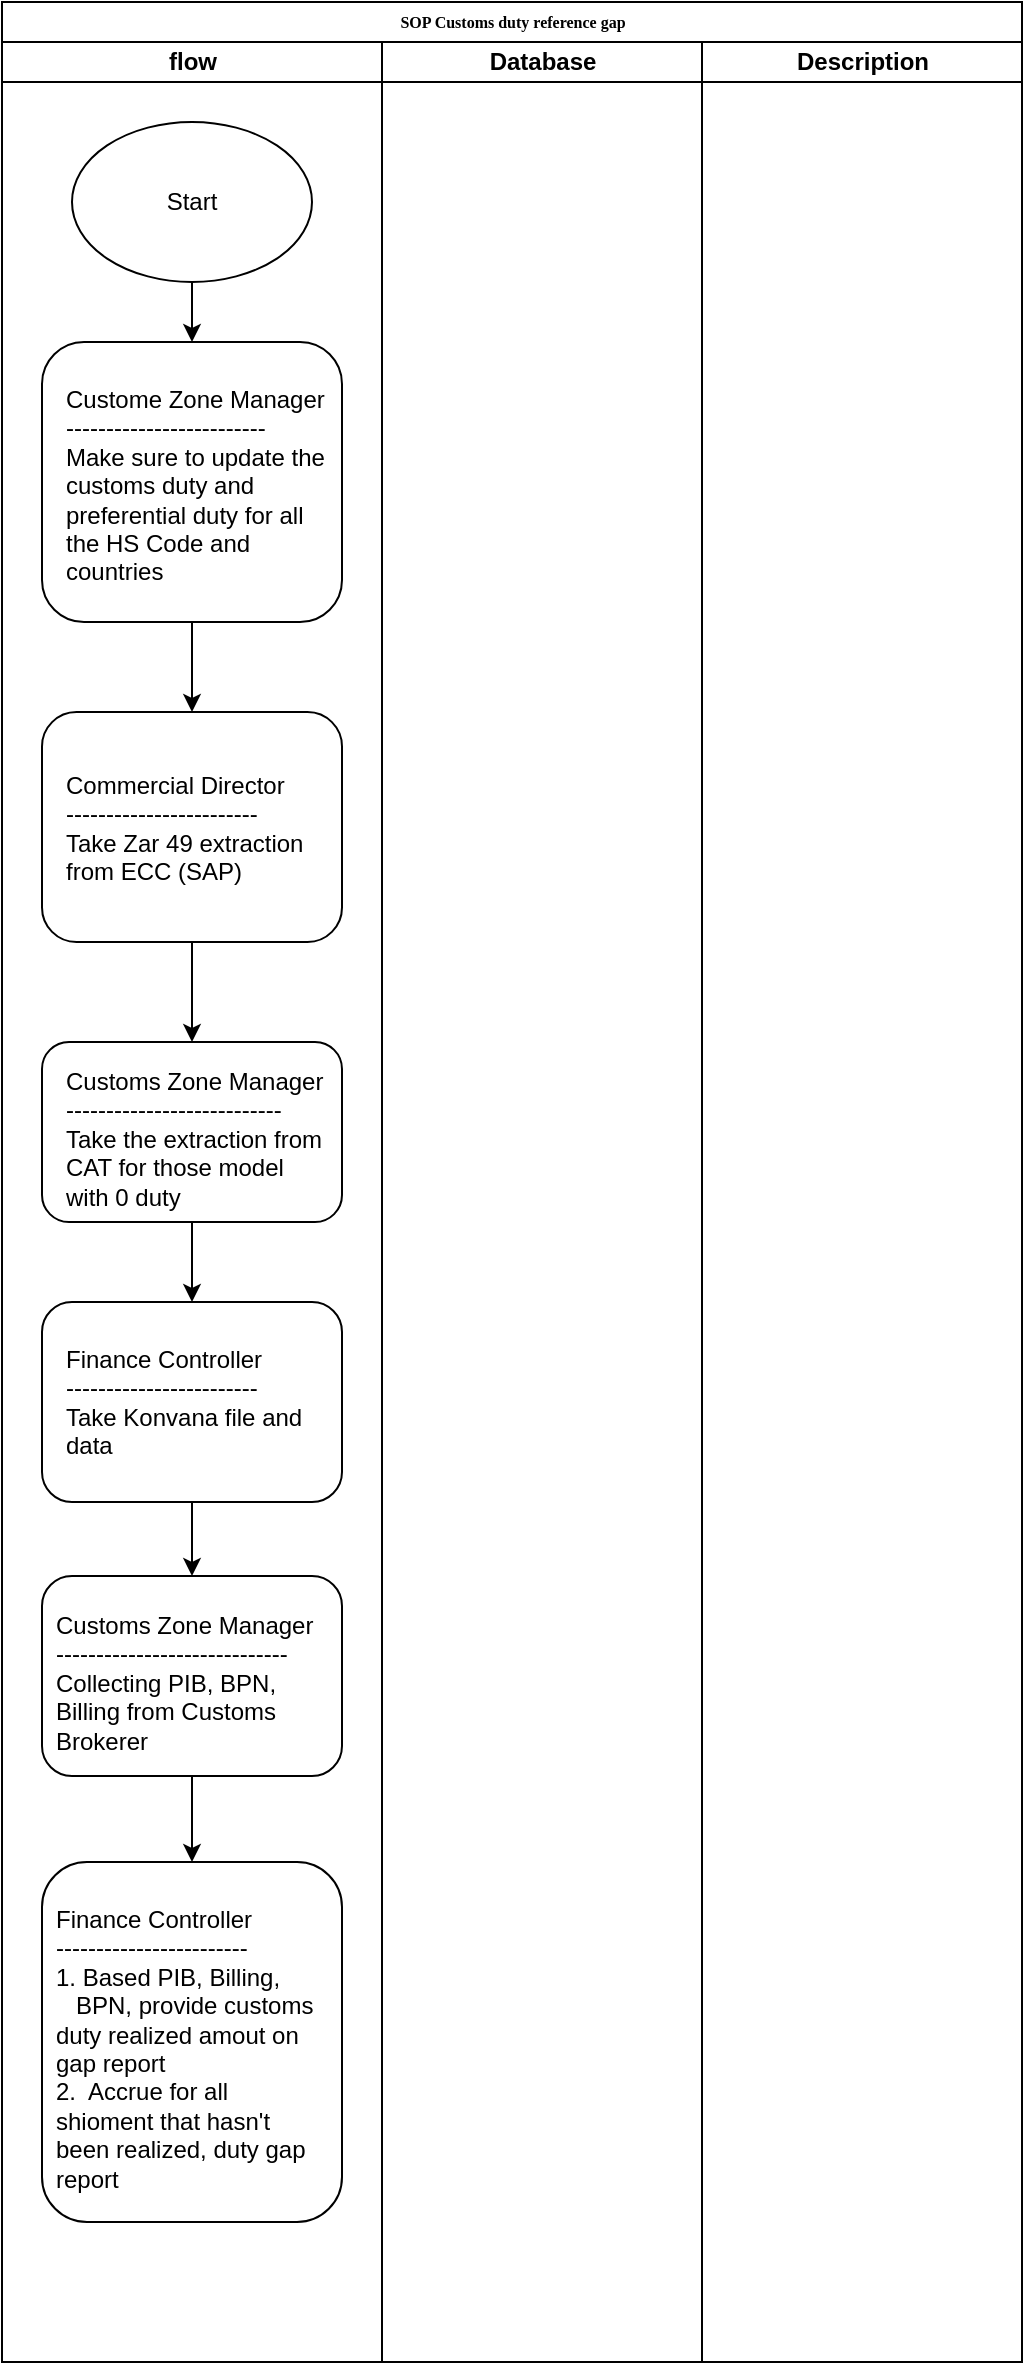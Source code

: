 <mxfile version="12.3.3" type="github" pages="1">
  <diagram name="Page-1" id="74e2e168-ea6b-b213-b513-2b3c1d86103e">
    <mxGraphModel dx="1038" dy="-265" grid="1" gridSize="10" guides="1" tooltips="1" connect="1" arrows="1" fold="1" page="1" pageScale="1" pageWidth="1100" pageHeight="850" background="#ffffff" math="0" shadow="0">
      <root>
        <mxCell id="0"/>
        <mxCell id="1" parent="0"/>
        <mxCell id="L5OPisyhlvLee5xW57fV-12" value="SOP Customs duty reference gap" style="swimlane;html=1;childLayout=stackLayout;startSize=20;rounded=0;shadow=0;labelBackgroundColor=none;strokeWidth=1;fontFamily=Verdana;fontSize=8;align=center;" vertex="1" parent="1">
          <mxGeometry x="70" y="870" width="510" height="1180" as="geometry"/>
        </mxCell>
        <mxCell id="L5OPisyhlvLee5xW57fV-13" value="flow" style="swimlane;html=1;startSize=20;" vertex="1" parent="L5OPisyhlvLee5xW57fV-12">
          <mxGeometry y="20" width="190" height="1160" as="geometry"/>
        </mxCell>
        <mxCell id="L5OPisyhlvLee5xW57fV-31" value="" style="edgeStyle=orthogonalEdgeStyle;rounded=0;orthogonalLoop=1;jettySize=auto;html=1;entryX=0.5;entryY=0;entryDx=0;entryDy=0;" edge="1" parent="L5OPisyhlvLee5xW57fV-13" source="L5OPisyhlvLee5xW57fV-14" target="L5OPisyhlvLee5xW57fV-15">
          <mxGeometry relative="1" as="geometry"/>
        </mxCell>
        <mxCell id="L5OPisyhlvLee5xW57fV-14" value="Start" style="ellipse;whiteSpace=wrap;html=1;" vertex="1" parent="L5OPisyhlvLee5xW57fV-13">
          <mxGeometry x="35" y="40" width="120" height="80" as="geometry"/>
        </mxCell>
        <mxCell id="L5OPisyhlvLee5xW57fV-32" value="" style="edgeStyle=orthogonalEdgeStyle;rounded=0;orthogonalLoop=1;jettySize=auto;html=1;entryX=0.5;entryY=0;entryDx=0;entryDy=0;" edge="1" parent="L5OPisyhlvLee5xW57fV-13" source="L5OPisyhlvLee5xW57fV-15" target="L5OPisyhlvLee5xW57fV-17">
          <mxGeometry relative="1" as="geometry"/>
        </mxCell>
        <mxCell id="L5OPisyhlvLee5xW57fV-15" value="" style="rounded=1;whiteSpace=wrap;html=1;" vertex="1" parent="L5OPisyhlvLee5xW57fV-13">
          <mxGeometry x="20" y="150" width="150" height="140" as="geometry"/>
        </mxCell>
        <mxCell id="L5OPisyhlvLee5xW57fV-16" value="Custome Zone Manager&#xa;-------------------------&#xa;Make sure to update the&#xa;customs duty and&#xa;preferential duty for all&#xa;the HS Code and&#xa;countries" style="text;html=1;" vertex="1" parent="L5OPisyhlvLee5xW57fV-13">
          <mxGeometry x="30" y="165" width="160" height="110" as="geometry"/>
        </mxCell>
        <mxCell id="L5OPisyhlvLee5xW57fV-33" value="" style="edgeStyle=orthogonalEdgeStyle;rounded=0;orthogonalLoop=1;jettySize=auto;html=1;entryX=0.5;entryY=0;entryDx=0;entryDy=0;" edge="1" parent="L5OPisyhlvLee5xW57fV-13" source="L5OPisyhlvLee5xW57fV-17" target="L5OPisyhlvLee5xW57fV-19">
          <mxGeometry relative="1" as="geometry"/>
        </mxCell>
        <mxCell id="L5OPisyhlvLee5xW57fV-17" value="" style="rounded=1;whiteSpace=wrap;html=1;" vertex="1" parent="L5OPisyhlvLee5xW57fV-13">
          <mxGeometry x="20" y="335" width="150" height="115" as="geometry"/>
        </mxCell>
        <mxCell id="L5OPisyhlvLee5xW57fV-18" value="Commercial Director&#xa;------------------------&#xa;Take Zar 49 extraction&#xa;from ECC (SAP)" style="text;html=1;" vertex="1" parent="L5OPisyhlvLee5xW57fV-13">
          <mxGeometry x="30" y="357.5" width="140" height="70" as="geometry"/>
        </mxCell>
        <mxCell id="L5OPisyhlvLee5xW57fV-35" value="" style="edgeStyle=orthogonalEdgeStyle;rounded=0;orthogonalLoop=1;jettySize=auto;html=1;entryX=0.5;entryY=0;entryDx=0;entryDy=0;" edge="1" parent="L5OPisyhlvLee5xW57fV-13" source="L5OPisyhlvLee5xW57fV-19" target="L5OPisyhlvLee5xW57fV-21">
          <mxGeometry relative="1" as="geometry"/>
        </mxCell>
        <mxCell id="L5OPisyhlvLee5xW57fV-19" value="" style="rounded=1;whiteSpace=wrap;html=1;" vertex="1" parent="L5OPisyhlvLee5xW57fV-13">
          <mxGeometry x="20" y="500" width="150" height="90" as="geometry"/>
        </mxCell>
        <mxCell id="L5OPisyhlvLee5xW57fV-20" value="Customs Zone Manager&#xa;---------------------------&#xa;Take the extraction from&#xa;CAT for those model&#xa;with 0 duty" style="text;html=1;" vertex="1" parent="L5OPisyhlvLee5xW57fV-13">
          <mxGeometry x="30" y="506" width="150" height="80" as="geometry"/>
        </mxCell>
        <mxCell id="L5OPisyhlvLee5xW57fV-36" value="" style="edgeStyle=orthogonalEdgeStyle;rounded=0;orthogonalLoop=1;jettySize=auto;html=1;entryX=0.5;entryY=0;entryDx=0;entryDy=0;" edge="1" parent="L5OPisyhlvLee5xW57fV-13" source="L5OPisyhlvLee5xW57fV-21" target="L5OPisyhlvLee5xW57fV-27">
          <mxGeometry relative="1" as="geometry">
            <mxPoint x="95" y="770" as="targetPoint"/>
          </mxGeometry>
        </mxCell>
        <mxCell id="L5OPisyhlvLee5xW57fV-21" value="" style="rounded=1;whiteSpace=wrap;html=1;" vertex="1" parent="L5OPisyhlvLee5xW57fV-13">
          <mxGeometry x="20" y="630" width="150" height="100" as="geometry"/>
        </mxCell>
        <mxCell id="L5OPisyhlvLee5xW57fV-25" value="Finance Controller&#xa;------------------------&#xa;Take Konvana file and&#xa;data" style="text;html=1;" vertex="1" parent="L5OPisyhlvLee5xW57fV-13">
          <mxGeometry x="30" y="645" width="140" height="70" as="geometry"/>
        </mxCell>
        <mxCell id="L5OPisyhlvLee5xW57fV-37" value="" style="edgeStyle=orthogonalEdgeStyle;rounded=0;orthogonalLoop=1;jettySize=auto;html=1;entryX=0.5;entryY=0;entryDx=0;entryDy=0;" edge="1" parent="L5OPisyhlvLee5xW57fV-13" source="L5OPisyhlvLee5xW57fV-27" target="L5OPisyhlvLee5xW57fV-29">
          <mxGeometry relative="1" as="geometry">
            <mxPoint x="95" y="920" as="targetPoint"/>
          </mxGeometry>
        </mxCell>
        <mxCell id="L5OPisyhlvLee5xW57fV-27" value="" style="rounded=1;whiteSpace=wrap;html=1;" vertex="1" parent="L5OPisyhlvLee5xW57fV-13">
          <mxGeometry x="20" y="767" width="150" height="100" as="geometry"/>
        </mxCell>
        <mxCell id="L5OPisyhlvLee5xW57fV-28" value="Customs Zone Manager&#xa;-----------------------------&#xa;Collecting PIB, BPN,&#xa;Billing from Customs&#xa;Brokerer" style="text;html=1;" vertex="1" parent="L5OPisyhlvLee5xW57fV-13">
          <mxGeometry x="25" y="778" width="150" height="80" as="geometry"/>
        </mxCell>
        <mxCell id="L5OPisyhlvLee5xW57fV-29" value="" style="rounded=1;whiteSpace=wrap;html=1;" vertex="1" parent="L5OPisyhlvLee5xW57fV-13">
          <mxGeometry x="20" y="910" width="150" height="180" as="geometry"/>
        </mxCell>
        <mxCell id="L5OPisyhlvLee5xW57fV-30" value="Finance Controller&#xa;------------------------&#xa;1. Based PIB, Billing,     &#xa;   BPN, provide customs&#xa;duty realized amout on&#xa;gap report&#xa;2.  Accrue for all&#xa;shioment that hasn&#39;t&#xa;been realized, duty gap&#xa;report" style="text;html=1;" vertex="1" parent="L5OPisyhlvLee5xW57fV-13">
          <mxGeometry x="25" y="925" width="150" height="150" as="geometry"/>
        </mxCell>
        <mxCell id="L5OPisyhlvLee5xW57fV-22" value="Database" style="swimlane;html=1;startSize=20;" vertex="1" parent="L5OPisyhlvLee5xW57fV-12">
          <mxGeometry x="190" y="20" width="160" height="1160" as="geometry"/>
        </mxCell>
        <mxCell id="L5OPisyhlvLee5xW57fV-23" value="Description" style="swimlane;html=1;startSize=20;" vertex="1" parent="L5OPisyhlvLee5xW57fV-12">
          <mxGeometry x="350" y="20" width="160" height="1160" as="geometry"/>
        </mxCell>
      </root>
    </mxGraphModel>
  </diagram>
</mxfile>

